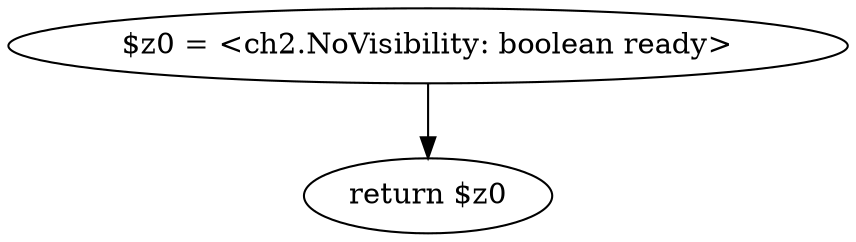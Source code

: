 digraph "unitGraph" {
    "$z0 = <ch2.NoVisibility: boolean ready>"
    "return $z0"
    "$z0 = <ch2.NoVisibility: boolean ready>"->"return $z0";
}
